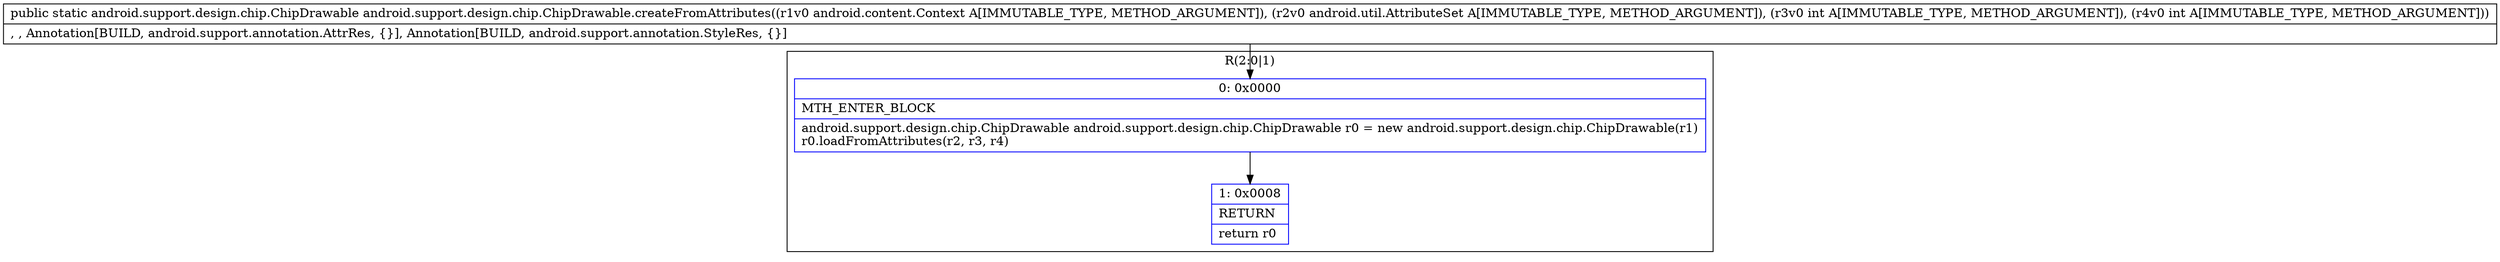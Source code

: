 digraph "CFG forandroid.support.design.chip.ChipDrawable.createFromAttributes(Landroid\/content\/Context;Landroid\/util\/AttributeSet;II)Landroid\/support\/design\/chip\/ChipDrawable;" {
subgraph cluster_Region_579603482 {
label = "R(2:0|1)";
node [shape=record,color=blue];
Node_0 [shape=record,label="{0\:\ 0x0000|MTH_ENTER_BLOCK\l|android.support.design.chip.ChipDrawable android.support.design.chip.ChipDrawable r0 = new android.support.design.chip.ChipDrawable(r1)\lr0.loadFromAttributes(r2, r3, r4)\l}"];
Node_1 [shape=record,label="{1\:\ 0x0008|RETURN\l|return r0\l}"];
}
MethodNode[shape=record,label="{public static android.support.design.chip.ChipDrawable android.support.design.chip.ChipDrawable.createFromAttributes((r1v0 android.content.Context A[IMMUTABLE_TYPE, METHOD_ARGUMENT]), (r2v0 android.util.AttributeSet A[IMMUTABLE_TYPE, METHOD_ARGUMENT]), (r3v0 int A[IMMUTABLE_TYPE, METHOD_ARGUMENT]), (r4v0 int A[IMMUTABLE_TYPE, METHOD_ARGUMENT]))  | , , Annotation[BUILD, android.support.annotation.AttrRes, \{\}], Annotation[BUILD, android.support.annotation.StyleRes, \{\}]\l}"];
MethodNode -> Node_0;
Node_0 -> Node_1;
}


